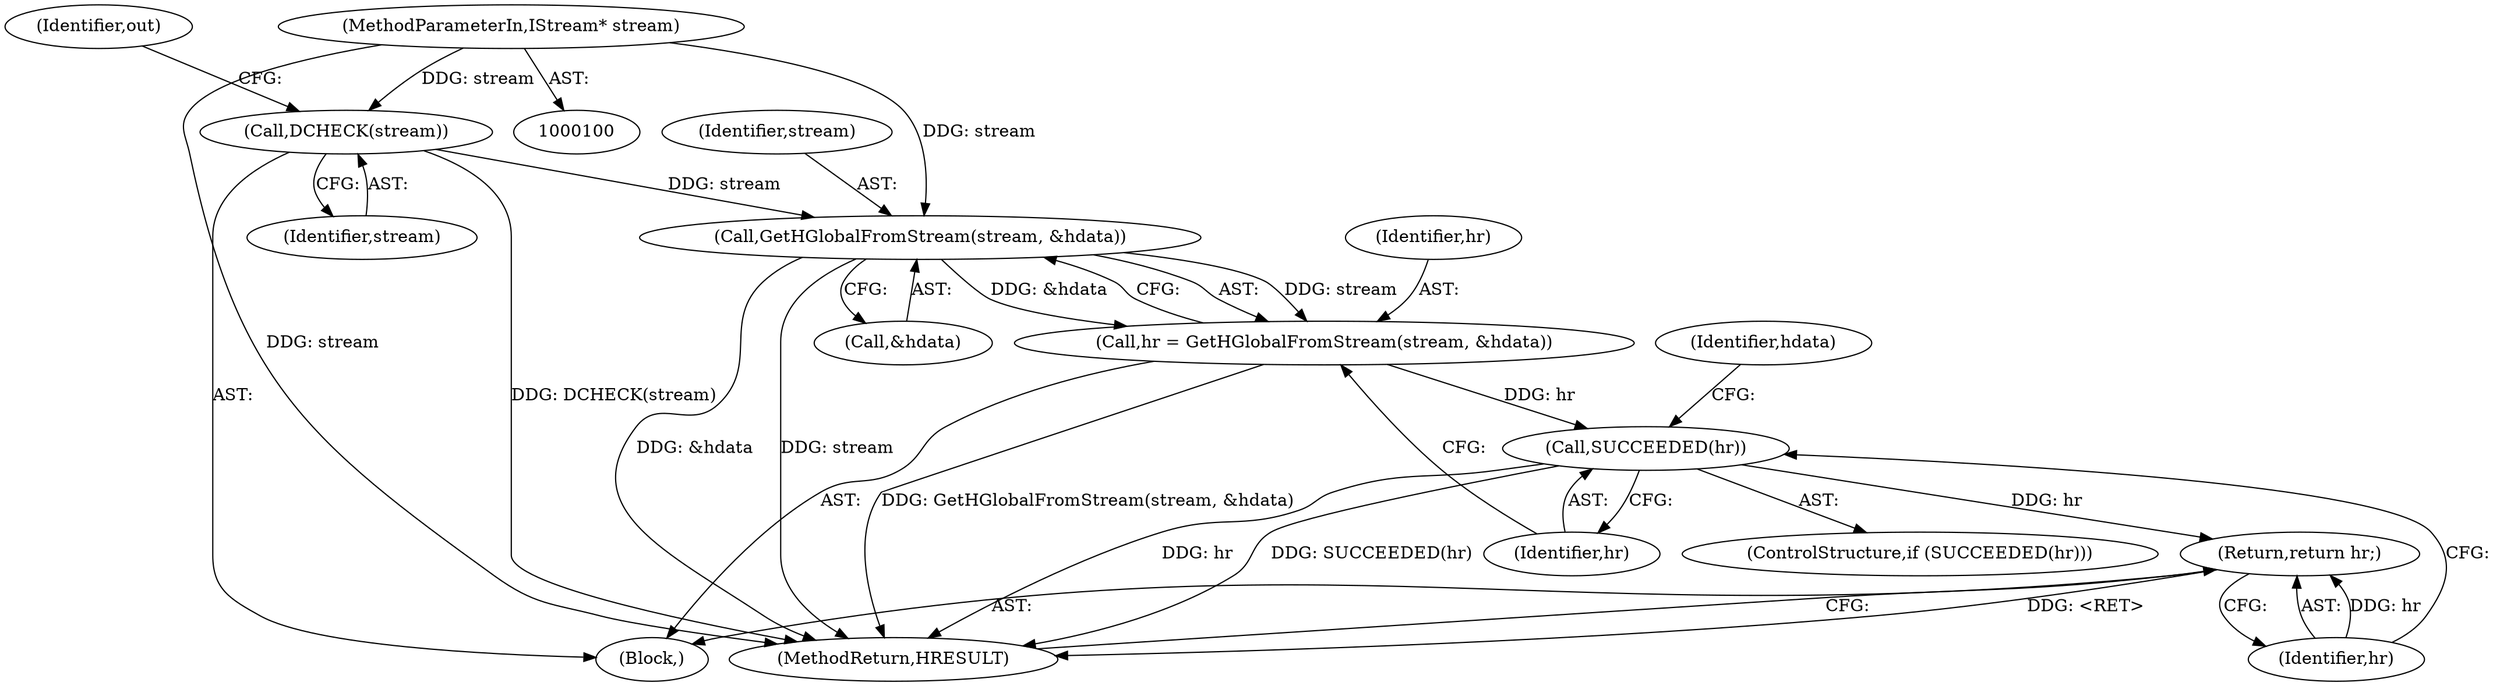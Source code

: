 digraph "0_Chrome_e93dc535728da259ec16d1c3cc393f80b25f64ae@pointer" {
"1000115" [label="(Call,GetHGlobalFromStream(stream, &hdata))"];
"1000104" [label="(Call,DCHECK(stream))"];
"1000101" [label="(MethodParameterIn,IStream* stream)"];
"1000113" [label="(Call,hr = GetHGlobalFromStream(stream, &hdata))"];
"1000120" [label="(Call,SUCCEEDED(hr))"];
"1000129" [label="(Return,return hr;)"];
"1000120" [label="(Call,SUCCEEDED(hr))"];
"1000113" [label="(Call,hr = GetHGlobalFromStream(stream, &hdata))"];
"1000101" [label="(MethodParameterIn,IStream* stream)"];
"1000115" [label="(Call,GetHGlobalFromStream(stream, &hdata))"];
"1000124" [label="(Identifier,hdata)"];
"1000129" [label="(Return,return hr;)"];
"1000131" [label="(MethodReturn,HRESULT)"];
"1000121" [label="(Identifier,hr)"];
"1000119" [label="(ControlStructure,if (SUCCEEDED(hr)))"];
"1000104" [label="(Call,DCHECK(stream))"];
"1000103" [label="(Block,)"];
"1000117" [label="(Call,&hdata)"];
"1000105" [label="(Identifier,stream)"];
"1000130" [label="(Identifier,hr)"];
"1000116" [label="(Identifier,stream)"];
"1000114" [label="(Identifier,hr)"];
"1000107" [label="(Identifier,out)"];
"1000115" -> "1000113"  [label="AST: "];
"1000115" -> "1000117"  [label="CFG: "];
"1000116" -> "1000115"  [label="AST: "];
"1000117" -> "1000115"  [label="AST: "];
"1000113" -> "1000115"  [label="CFG: "];
"1000115" -> "1000131"  [label="DDG: &hdata"];
"1000115" -> "1000131"  [label="DDG: stream"];
"1000115" -> "1000113"  [label="DDG: stream"];
"1000115" -> "1000113"  [label="DDG: &hdata"];
"1000104" -> "1000115"  [label="DDG: stream"];
"1000101" -> "1000115"  [label="DDG: stream"];
"1000104" -> "1000103"  [label="AST: "];
"1000104" -> "1000105"  [label="CFG: "];
"1000105" -> "1000104"  [label="AST: "];
"1000107" -> "1000104"  [label="CFG: "];
"1000104" -> "1000131"  [label="DDG: DCHECK(stream)"];
"1000101" -> "1000104"  [label="DDG: stream"];
"1000101" -> "1000100"  [label="AST: "];
"1000101" -> "1000131"  [label="DDG: stream"];
"1000113" -> "1000103"  [label="AST: "];
"1000114" -> "1000113"  [label="AST: "];
"1000121" -> "1000113"  [label="CFG: "];
"1000113" -> "1000131"  [label="DDG: GetHGlobalFromStream(stream, &hdata)"];
"1000113" -> "1000120"  [label="DDG: hr"];
"1000120" -> "1000119"  [label="AST: "];
"1000120" -> "1000121"  [label="CFG: "];
"1000121" -> "1000120"  [label="AST: "];
"1000124" -> "1000120"  [label="CFG: "];
"1000130" -> "1000120"  [label="CFG: "];
"1000120" -> "1000131"  [label="DDG: hr"];
"1000120" -> "1000131"  [label="DDG: SUCCEEDED(hr)"];
"1000120" -> "1000129"  [label="DDG: hr"];
"1000129" -> "1000103"  [label="AST: "];
"1000129" -> "1000130"  [label="CFG: "];
"1000130" -> "1000129"  [label="AST: "];
"1000131" -> "1000129"  [label="CFG: "];
"1000129" -> "1000131"  [label="DDG: <RET>"];
"1000130" -> "1000129"  [label="DDG: hr"];
}
